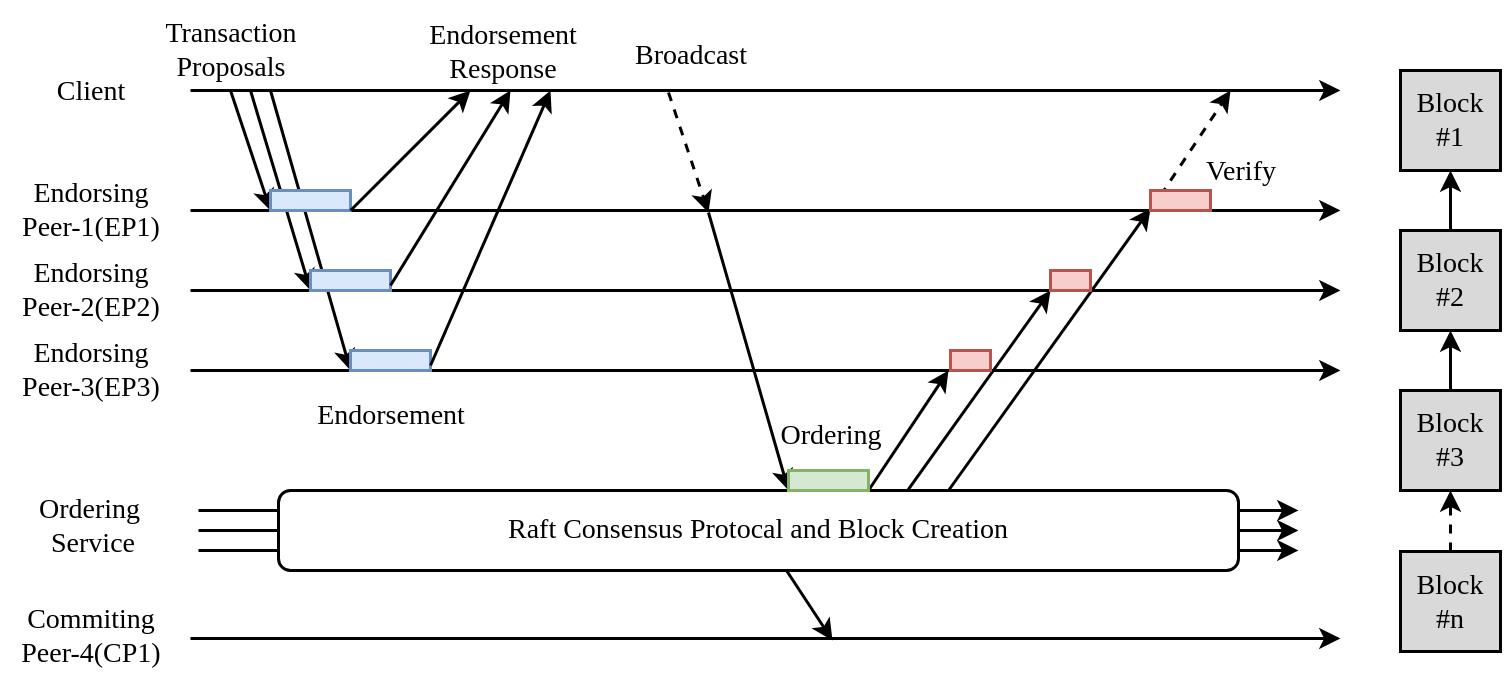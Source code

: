 <mxfile version="24.0.1" type="github">
  <diagram name="第 1 页" id="04GrkCOda3u9FRn1Vndo">
    <mxGraphModel dx="794" dy="492" grid="1" gridSize="10" guides="1" tooltips="1" connect="1" arrows="1" fold="1" page="1" pageScale="1" pageWidth="827" pageHeight="1169" math="0" shadow="0">
      <root>
        <mxCell id="0" />
        <mxCell id="1" parent="0" />
        <mxCell id="cvtWXRdPuCVlEjRCMvrC-1" value="" style="endArrow=classic;html=1;rounded=0;fontSize=14;fontFamily=Times New Roman;strokeWidth=1.5;" edge="1" parent="1">
          <mxGeometry width="50" height="50" relative="1" as="geometry">
            <mxPoint x="160" y="340" as="sourcePoint" />
            <mxPoint x="735" y="340" as="targetPoint" />
          </mxGeometry>
        </mxCell>
        <mxCell id="cvtWXRdPuCVlEjRCMvrC-2" value="" style="endArrow=classic;html=1;rounded=0;fontSize=14;fontFamily=Times New Roman;strokeWidth=1.5;" edge="1" parent="1">
          <mxGeometry width="50" height="50" relative="1" as="geometry">
            <mxPoint x="160" y="400" as="sourcePoint" />
            <mxPoint x="735" y="400" as="targetPoint" />
          </mxGeometry>
        </mxCell>
        <mxCell id="cvtWXRdPuCVlEjRCMvrC-3" value="" style="endArrow=classic;html=1;rounded=0;fontSize=14;fontFamily=Times New Roman;strokeWidth=1.5;" edge="1" parent="1">
          <mxGeometry width="50" height="50" relative="1" as="geometry">
            <mxPoint x="160" y="440" as="sourcePoint" />
            <mxPoint x="735" y="440" as="targetPoint" />
          </mxGeometry>
        </mxCell>
        <mxCell id="cvtWXRdPuCVlEjRCMvrC-4" value="" style="endArrow=classic;html=1;rounded=0;fontSize=14;fontFamily=Times New Roman;strokeWidth=1.5;" edge="1" parent="1">
          <mxGeometry width="50" height="50" relative="1" as="geometry">
            <mxPoint x="160" y="480" as="sourcePoint" />
            <mxPoint x="735" y="480" as="targetPoint" />
          </mxGeometry>
        </mxCell>
        <mxCell id="cvtWXRdPuCVlEjRCMvrC-6" value="" style="endArrow=classic;html=1;rounded=0;fontSize=14;fontFamily=Times New Roman;strokeWidth=1.5;" edge="1" parent="1">
          <mxGeometry width="50" height="50" relative="1" as="geometry">
            <mxPoint x="164" y="550" as="sourcePoint" />
            <mxPoint x="714" y="550" as="targetPoint" />
          </mxGeometry>
        </mxCell>
        <mxCell id="cvtWXRdPuCVlEjRCMvrC-7" value="" style="endArrow=classic;html=1;rounded=0;fontSize=14;fontFamily=Times New Roman;strokeWidth=1.5;" edge="1" parent="1">
          <mxGeometry width="50" height="50" relative="1" as="geometry">
            <mxPoint x="164" y="560" as="sourcePoint" />
            <mxPoint x="714" y="560" as="targetPoint" />
          </mxGeometry>
        </mxCell>
        <mxCell id="cvtWXRdPuCVlEjRCMvrC-8" value="" style="endArrow=classic;html=1;rounded=0;fontSize=14;fontFamily=Times New Roman;strokeWidth=1.5;" edge="1" parent="1">
          <mxGeometry width="50" height="50" relative="1" as="geometry">
            <mxPoint x="164" y="570" as="sourcePoint" />
            <mxPoint x="714" y="570" as="targetPoint" />
          </mxGeometry>
        </mxCell>
        <mxCell id="cvtWXRdPuCVlEjRCMvrC-5" value="Raft Consensus Protocal and Block Creation" style="rounded=1;whiteSpace=wrap;html=1;fontSize=14;fontFamily=Times New Roman;strokeWidth=1.5;" vertex="1" parent="1">
          <mxGeometry x="204" y="540" width="480" height="40" as="geometry" />
        </mxCell>
        <mxCell id="cvtWXRdPuCVlEjRCMvrC-9" value="&lt;font style=&quot;vertical-align: inherit; font-size: 14px;&quot;&gt;&lt;font style=&quot;vertical-align: inherit; font-size: 14px;&quot;&gt;Client&lt;/font&gt;&lt;/font&gt;" style="text;html=1;align=center;verticalAlign=middle;resizable=0;points=[];autosize=1;strokeColor=none;fillColor=none;fontSize=14;fontFamily=Times New Roman;" vertex="1" parent="1">
          <mxGeometry x="80" y="326" width="60" height="30" as="geometry" />
        </mxCell>
        <mxCell id="cvtWXRdPuCVlEjRCMvrC-10" value="&lt;font style=&quot;vertical-align: inherit; font-size: 14px;&quot;&gt;&lt;font style=&quot;vertical-align: inherit; font-size: 14px;&quot;&gt;&lt;font style=&quot;vertical-align: inherit; font-size: 14px;&quot;&gt;&lt;font style=&quot;vertical-align: inherit; font-size: 14px;&quot;&gt;Endorsing&lt;/font&gt;&lt;/font&gt;&lt;/font&gt;&lt;/font&gt;&lt;div style=&quot;font-size: 14px;&quot;&gt;&lt;font style=&quot;vertical-align: inherit; font-size: 14px;&quot;&gt;&lt;font style=&quot;vertical-align: inherit; font-size: 14px;&quot;&gt;Peer-1(EP1)&lt;/font&gt;&lt;/font&gt;&lt;/div&gt;" style="text;html=1;align=center;verticalAlign=middle;resizable=0;points=[];autosize=1;strokeColor=none;fillColor=none;fontSize=14;fontFamily=Times New Roman;" vertex="1" parent="1">
          <mxGeometry x="65" y="375" width="90" height="50" as="geometry" />
        </mxCell>
        <mxCell id="cvtWXRdPuCVlEjRCMvrC-11" value="&lt;font style=&quot;vertical-align: inherit; font-size: 14px;&quot;&gt;&lt;font style=&quot;vertical-align: inherit; font-size: 14px;&quot;&gt;&lt;font style=&quot;vertical-align: inherit; font-size: 14px;&quot;&gt;&lt;font style=&quot;vertical-align: inherit; font-size: 14px;&quot;&gt;Endorsing&lt;/font&gt;&lt;/font&gt;&lt;/font&gt;&lt;/font&gt;&lt;div style=&quot;font-size: 14px;&quot;&gt;&lt;font style=&quot;vertical-align: inherit; font-size: 14px;&quot;&gt;&lt;font style=&quot;vertical-align: inherit; font-size: 14px;&quot;&gt;Peer-2(EP2)&lt;/font&gt;&lt;/font&gt;&lt;/div&gt;" style="text;html=1;align=center;verticalAlign=middle;resizable=0;points=[];autosize=1;strokeColor=none;fillColor=none;fontSize=14;fontFamily=Times New Roman;" vertex="1" parent="1">
          <mxGeometry x="65" y="415" width="90" height="50" as="geometry" />
        </mxCell>
        <mxCell id="cvtWXRdPuCVlEjRCMvrC-12" value="&lt;font style=&quot;vertical-align: inherit; font-size: 14px;&quot;&gt;&lt;font style=&quot;vertical-align: inherit; font-size: 14px;&quot;&gt;&lt;font style=&quot;vertical-align: inherit; font-size: 14px;&quot;&gt;&lt;font style=&quot;vertical-align: inherit; font-size: 14px;&quot;&gt;Endorsing&lt;/font&gt;&lt;/font&gt;&lt;/font&gt;&lt;/font&gt;&lt;div style=&quot;font-size: 14px;&quot;&gt;&lt;font style=&quot;vertical-align: inherit; font-size: 14px;&quot;&gt;&lt;font style=&quot;vertical-align: inherit; font-size: 14px;&quot;&gt;Peer-3(EP3)&lt;/font&gt;&lt;/font&gt;&lt;/div&gt;" style="text;html=1;align=center;verticalAlign=middle;resizable=0;points=[];autosize=1;strokeColor=none;fillColor=none;fontSize=14;fontFamily=Times New Roman;" vertex="1" parent="1">
          <mxGeometry x="65" y="455" width="90" height="50" as="geometry" />
        </mxCell>
        <mxCell id="cvtWXRdPuCVlEjRCMvrC-14" value="" style="endArrow=classic;html=1;rounded=0;fontSize=14;fontFamily=Times New Roman;strokeWidth=1.5;" edge="1" parent="1">
          <mxGeometry width="50" height="50" relative="1" as="geometry">
            <mxPoint x="180" y="340" as="sourcePoint" />
            <mxPoint x="200" y="400" as="targetPoint" />
          </mxGeometry>
        </mxCell>
        <mxCell id="cvtWXRdPuCVlEjRCMvrC-16" value="" style="endArrow=classic;html=1;rounded=0;fontSize=14;fontFamily=Times New Roman;strokeWidth=1.5;" edge="1" parent="1">
          <mxGeometry width="50" height="50" relative="1" as="geometry">
            <mxPoint x="190" y="340" as="sourcePoint" />
            <mxPoint x="220" y="440" as="targetPoint" />
          </mxGeometry>
        </mxCell>
        <mxCell id="cvtWXRdPuCVlEjRCMvrC-17" value="" style="endArrow=classic;html=1;rounded=0;fontSize=14;fontFamily=Times New Roman;strokeWidth=1.5;" edge="1" parent="1">
          <mxGeometry width="50" height="50" relative="1" as="geometry">
            <mxPoint x="200" y="340" as="sourcePoint" />
            <mxPoint x="240" y="480" as="targetPoint" />
          </mxGeometry>
        </mxCell>
        <mxCell id="cvtWXRdPuCVlEjRCMvrC-18" value="" style="rounded=0;whiteSpace=wrap;html=1;fontSize=14;fontFamily=Times New Roman;fillColor=#dae8fc;strokeColor=#6c8ebf;strokeWidth=1.5;" vertex="1" parent="1">
          <mxGeometry x="200" y="390" width="40" height="10" as="geometry" />
        </mxCell>
        <mxCell id="cvtWXRdPuCVlEjRCMvrC-19" value="" style="rounded=0;whiteSpace=wrap;html=1;fontSize=14;fontFamily=Times New Roman;fillColor=#dae8fc;strokeColor=#6c8ebf;strokeWidth=1.5;" vertex="1" parent="1">
          <mxGeometry x="220" y="430" width="40" height="10" as="geometry" />
        </mxCell>
        <mxCell id="cvtWXRdPuCVlEjRCMvrC-20" value="" style="rounded=0;whiteSpace=wrap;html=1;fontSize=14;fontFamily=Times New Roman;fillColor=#dae8fc;strokeColor=#6c8ebf;strokeWidth=1.5;" vertex="1" parent="1">
          <mxGeometry x="240" y="470" width="40" height="10" as="geometry" />
        </mxCell>
        <mxCell id="cvtWXRdPuCVlEjRCMvrC-22" value="" style="endArrow=classic;html=1;rounded=0;exitX=1;exitY=1;exitDx=0;exitDy=0;fontSize=14;fontFamily=Times New Roman;strokeWidth=1.5;" edge="1" parent="1" source="cvtWXRdPuCVlEjRCMvrC-18">
          <mxGeometry width="50" height="50" relative="1" as="geometry">
            <mxPoint x="280" y="440" as="sourcePoint" />
            <mxPoint x="300" y="340" as="targetPoint" />
          </mxGeometry>
        </mxCell>
        <mxCell id="cvtWXRdPuCVlEjRCMvrC-23" value="" style="endArrow=classic;html=1;rounded=0;exitX=1;exitY=0.75;exitDx=0;exitDy=0;fontSize=14;fontFamily=Times New Roman;strokeWidth=1.5;" edge="1" parent="1" source="cvtWXRdPuCVlEjRCMvrC-19">
          <mxGeometry width="50" height="50" relative="1" as="geometry">
            <mxPoint x="290" y="450" as="sourcePoint" />
            <mxPoint x="320" y="340" as="targetPoint" />
          </mxGeometry>
        </mxCell>
        <mxCell id="cvtWXRdPuCVlEjRCMvrC-24" value="" style="endArrow=classic;html=1;rounded=0;exitX=1;exitY=0.75;exitDx=0;exitDy=0;fontSize=14;fontFamily=Times New Roman;strokeWidth=1.5;" edge="1" parent="1" source="cvtWXRdPuCVlEjRCMvrC-20">
          <mxGeometry width="50" height="50" relative="1" as="geometry">
            <mxPoint x="310" y="470" as="sourcePoint" />
            <mxPoint x="340" y="340" as="targetPoint" />
          </mxGeometry>
        </mxCell>
        <mxCell id="cvtWXRdPuCVlEjRCMvrC-25" value="Transaction&lt;div style=&quot;font-size: 14px;&quot;&gt;Proposals&lt;/div&gt;" style="text;html=1;align=center;verticalAlign=middle;resizable=0;points=[];autosize=1;strokeColor=none;fillColor=none;fontSize=14;fontFamily=Times New Roman;" vertex="1" parent="1">
          <mxGeometry x="135" y="295" width="90" height="50" as="geometry" />
        </mxCell>
        <mxCell id="cvtWXRdPuCVlEjRCMvrC-26" value="Endorsement&lt;div style=&quot;font-size: 14px;&quot;&gt;Response&lt;/div&gt;" style="text;html=1;align=center;verticalAlign=middle;resizable=0;points=[];autosize=1;strokeColor=none;fillColor=none;fontSize=14;fontFamily=Times New Roman;" vertex="1" parent="1">
          <mxGeometry x="266" y="296" width="100" height="50" as="geometry" />
        </mxCell>
        <mxCell id="cvtWXRdPuCVlEjRCMvrC-27" value="" style="endArrow=classic;html=1;rounded=0;dashed=1;fontSize=14;fontFamily=Times New Roman;strokeWidth=1.5;" edge="1" parent="1">
          <mxGeometry width="50" height="50" relative="1" as="geometry">
            <mxPoint x="399" y="341" as="sourcePoint" />
            <mxPoint x="419" y="401" as="targetPoint" />
          </mxGeometry>
        </mxCell>
        <mxCell id="cvtWXRdPuCVlEjRCMvrC-29" value="" style="endArrow=classic;html=1;rounded=0;entryX=0;entryY=1;entryDx=0;entryDy=0;fontSize=14;fontFamily=Times New Roman;strokeWidth=1.5;" edge="1" parent="1" target="cvtWXRdPuCVlEjRCMvrC-28">
          <mxGeometry width="50" height="50" relative="1" as="geometry">
            <mxPoint x="419" y="401" as="sourcePoint" />
            <mxPoint x="480" y="510" as="targetPoint" />
          </mxGeometry>
        </mxCell>
        <mxCell id="cvtWXRdPuCVlEjRCMvrC-31" value="" style="endArrow=classic;html=1;rounded=0;fontSize=14;fontFamily=Times New Roman;strokeWidth=1.5;" edge="1" parent="1">
          <mxGeometry width="50" height="50" relative="1" as="geometry">
            <mxPoint x="499" y="540" as="sourcePoint" />
            <mxPoint x="539" y="480" as="targetPoint" />
          </mxGeometry>
        </mxCell>
        <mxCell id="cvtWXRdPuCVlEjRCMvrC-32" value="" style="endArrow=classic;html=1;rounded=0;exitX=0.588;exitY=0.01;exitDx=0;exitDy=0;exitPerimeter=0;fontSize=14;fontFamily=Times New Roman;strokeWidth=1.5;" edge="1" parent="1">
          <mxGeometry width="50" height="50" relative="1" as="geometry">
            <mxPoint x="518.24" y="540.4" as="sourcePoint" />
            <mxPoint x="590" y="440" as="targetPoint" />
          </mxGeometry>
        </mxCell>
        <mxCell id="cvtWXRdPuCVlEjRCMvrC-33" value="" style="endArrow=classic;html=1;rounded=0;fontSize=14;fontFamily=Times New Roman;strokeWidth=1.5;" edge="1" parent="1">
          <mxGeometry width="50" height="50" relative="1" as="geometry">
            <mxPoint x="539" y="540" as="sourcePoint" />
            <mxPoint x="640" y="399" as="targetPoint" />
          </mxGeometry>
        </mxCell>
        <mxCell id="cvtWXRdPuCVlEjRCMvrC-34" value="" style="endArrow=classic;html=1;rounded=0;dashed=1;fontSize=14;fontFamily=Times New Roman;strokeWidth=1.5;" edge="1" parent="1">
          <mxGeometry width="50" height="50" relative="1" as="geometry">
            <mxPoint x="640" y="400" as="sourcePoint" />
            <mxPoint x="680" y="340" as="targetPoint" />
          </mxGeometry>
        </mxCell>
        <mxCell id="cvtWXRdPuCVlEjRCMvrC-35" value="" style="rounded=0;whiteSpace=wrap;html=1;fontSize=14;fontFamily=Times New Roman;fillColor=#f8cecc;strokeColor=#b85450;strokeWidth=1.5;" vertex="1" parent="1">
          <mxGeometry x="540" y="470" width="20" height="10" as="geometry" />
        </mxCell>
        <mxCell id="cvtWXRdPuCVlEjRCMvrC-36" value="" style="rounded=0;whiteSpace=wrap;html=1;fontSize=14;fontFamily=Times New Roman;fillColor=#f8cecc;strokeColor=#b85450;strokeWidth=1.5;" vertex="1" parent="1">
          <mxGeometry x="590" y="430" width="20" height="10" as="geometry" />
        </mxCell>
        <mxCell id="cvtWXRdPuCVlEjRCMvrC-39" value="" style="rounded=0;whiteSpace=wrap;html=1;fontSize=14;fontFamily=Times New Roman;fillColor=#f8cecc;strokeColor=#b85450;strokeWidth=1.5;" vertex="1" parent="1">
          <mxGeometry x="640" y="390" width="30" height="10" as="geometry" />
        </mxCell>
        <mxCell id="cvtWXRdPuCVlEjRCMvrC-28" value="" style="rounded=0;whiteSpace=wrap;html=1;fontSize=14;fontFamily=Times New Roman;fillColor=#d5e8d4;strokeColor=#82b366;strokeWidth=1.5;" vertex="1" parent="1">
          <mxGeometry x="459" y="530" width="40" height="10" as="geometry" />
        </mxCell>
        <mxCell id="cvtWXRdPuCVlEjRCMvrC-42" value="" style="endArrow=classic;html=1;rounded=0;fontSize=14;fontFamily=Times New Roman;strokeWidth=1.5;" edge="1" parent="1">
          <mxGeometry width="50" height="50" relative="1" as="geometry">
            <mxPoint x="160" y="614" as="sourcePoint" />
            <mxPoint x="735" y="614" as="targetPoint" />
          </mxGeometry>
        </mxCell>
        <mxCell id="cvtWXRdPuCVlEjRCMvrC-44" value="" style="endArrow=classic;html=1;rounded=0;exitX=0.5;exitY=1;exitDx=0;exitDy=0;fontSize=14;fontFamily=Times New Roman;strokeWidth=1.5;" edge="1" parent="1">
          <mxGeometry width="50" height="50" relative="1" as="geometry">
            <mxPoint x="458" y="580" as="sourcePoint" />
            <mxPoint x="481" y="615" as="targetPoint" />
          </mxGeometry>
        </mxCell>
        <mxCell id="cvtWXRdPuCVlEjRCMvrC-45" value="Ordering&amp;nbsp;&lt;div style=&quot;font-size: 14px;&quot;&gt;Service&lt;/div&gt;" style="text;html=1;align=center;verticalAlign=middle;resizable=0;points=[];autosize=1;strokeColor=none;fillColor=none;fontSize=14;fontFamily=Times New Roman;" vertex="1" parent="1">
          <mxGeometry x="71" y="533" width="80" height="50" as="geometry" />
        </mxCell>
        <mxCell id="cvtWXRdPuCVlEjRCMvrC-46" value="Commiting&lt;div style=&quot;font-size: 14px;&quot;&gt;Peer-4(CP1)&lt;/div&gt;" style="text;html=1;align=center;verticalAlign=middle;resizable=0;points=[];autosize=1;strokeColor=none;fillColor=none;fontSize=14;fontFamily=Times New Roman;" vertex="1" parent="1">
          <mxGeometry x="65" y="588" width="90" height="50" as="geometry" />
        </mxCell>
        <mxCell id="cvtWXRdPuCVlEjRCMvrC-47" value="Block&lt;div style=&quot;font-size: 14px;&quot;&gt;#1&lt;/div&gt;" style="whiteSpace=wrap;html=1;aspect=fixed;fontFamily=Times New Roman;fontSize=14;fillColor=#D9D9D9;strokeWidth=1.5;" vertex="1" parent="1">
          <mxGeometry x="765" y="330" width="50" height="50" as="geometry" />
        </mxCell>
        <mxCell id="cvtWXRdPuCVlEjRCMvrC-48" value="Block&lt;div style=&quot;font-size: 14px;&quot;&gt;#2&lt;/div&gt;" style="whiteSpace=wrap;html=1;aspect=fixed;strokeColor=default;align=center;verticalAlign=middle;fontFamily=Times New Roman;fontSize=14;fontColor=default;fillColor=#D9D9D9;strokeWidth=1.5;" vertex="1" parent="1">
          <mxGeometry x="765" y="410" width="50" height="50" as="geometry" />
        </mxCell>
        <mxCell id="cvtWXRdPuCVlEjRCMvrC-49" value="Block&lt;div style=&quot;font-size: 14px;&quot;&gt;#3&lt;/div&gt;" style="whiteSpace=wrap;html=1;aspect=fixed;strokeColor=default;align=center;verticalAlign=middle;fontFamily=Times New Roman;fontSize=14;fontColor=default;fillColor=#D9D9D9;strokeWidth=1.5;" vertex="1" parent="1">
          <mxGeometry x="765" y="490" width="50" height="50" as="geometry" />
        </mxCell>
        <mxCell id="cvtWXRdPuCVlEjRCMvrC-50" value="Block&lt;div style=&quot;font-size: 14px;&quot;&gt;#n&lt;/div&gt;" style="whiteSpace=wrap;html=1;aspect=fixed;fontFamily=Times New Roman;fontSize=14;strokeColor=default;align=center;verticalAlign=middle;fontColor=default;fillColor=#D9D9D9;strokeWidth=1.5;" vertex="1" parent="1">
          <mxGeometry x="765" y="570.5" width="50" height="50" as="geometry" />
        </mxCell>
        <mxCell id="cvtWXRdPuCVlEjRCMvrC-53" value="" style="endArrow=classic;html=1;rounded=0;entryX=0.5;entryY=1;entryDx=0;entryDy=0;exitX=0.5;exitY=0;exitDx=0;exitDy=0;fontFamily=Times New Roman;fontSize=14;strokeWidth=1.5;" edge="1" parent="1" source="cvtWXRdPuCVlEjRCMvrC-48" target="cvtWXRdPuCVlEjRCMvrC-47">
          <mxGeometry width="50" height="50" relative="1" as="geometry">
            <mxPoint x="885" y="410" as="sourcePoint" />
            <mxPoint x="935" y="360" as="targetPoint" />
          </mxGeometry>
        </mxCell>
        <mxCell id="cvtWXRdPuCVlEjRCMvrC-54" value="" style="endArrow=classic;html=1;rounded=0;entryX=0.5;entryY=1;entryDx=0;entryDy=0;exitX=0.5;exitY=0;exitDx=0;exitDy=0;fontFamily=Times New Roman;fontSize=14;strokeWidth=1.5;" edge="1" parent="1" source="cvtWXRdPuCVlEjRCMvrC-49" target="cvtWXRdPuCVlEjRCMvrC-48">
          <mxGeometry width="50" height="50" relative="1" as="geometry">
            <mxPoint x="975" y="500" as="sourcePoint" />
            <mxPoint x="1025" y="450" as="targetPoint" />
          </mxGeometry>
        </mxCell>
        <mxCell id="cvtWXRdPuCVlEjRCMvrC-55" value="" style="endArrow=classic;html=1;rounded=0;entryX=0.5;entryY=1;entryDx=0;entryDy=0;dashed=1;fontFamily=Times New Roman;fontSize=14;strokeWidth=1.5;" edge="1" parent="1" source="cvtWXRdPuCVlEjRCMvrC-50" target="cvtWXRdPuCVlEjRCMvrC-49">
          <mxGeometry width="50" height="50" relative="1" as="geometry">
            <mxPoint x="915" y="570" as="sourcePoint" />
            <mxPoint x="965" y="520" as="targetPoint" />
          </mxGeometry>
        </mxCell>
        <mxCell id="cvtWXRdPuCVlEjRCMvrC-56" value="Endorsement" style="text;html=1;align=center;verticalAlign=middle;resizable=0;points=[];autosize=1;strokeColor=none;fillColor=none;fontFamily=Times New Roman;fontSize=14;strokeWidth=1.5;" vertex="1" parent="1">
          <mxGeometry x="210" y="488" width="100" height="30" as="geometry" />
        </mxCell>
        <mxCell id="cvtWXRdPuCVlEjRCMvrC-57" value="Broadcast" style="text;html=1;align=center;verticalAlign=middle;resizable=0;points=[];autosize=1;strokeColor=none;fillColor=none;fontFamily=Times New Roman;fontSize=14;" vertex="1" parent="1">
          <mxGeometry x="370" y="308" width="80" height="30" as="geometry" />
        </mxCell>
        <mxCell id="cvtWXRdPuCVlEjRCMvrC-58" value="Ordering" style="text;html=1;align=center;verticalAlign=middle;resizable=0;points=[];autosize=1;strokeColor=none;fillColor=none;fontFamily=Times New Roman;fontSize=14;strokeWidth=1.5;" vertex="1" parent="1">
          <mxGeometry x="445" y="498" width="70" height="30" as="geometry" />
        </mxCell>
        <mxCell id="cvtWXRdPuCVlEjRCMvrC-59" value="Verify" style="text;html=1;align=center;verticalAlign=middle;resizable=0;points=[];autosize=1;strokeColor=none;fillColor=none;fontFamily=Times New Roman;fontSize=14;strokeWidth=1.5;" vertex="1" parent="1">
          <mxGeometry x="655" y="366" width="60" height="30" as="geometry" />
        </mxCell>
      </root>
    </mxGraphModel>
  </diagram>
</mxfile>
